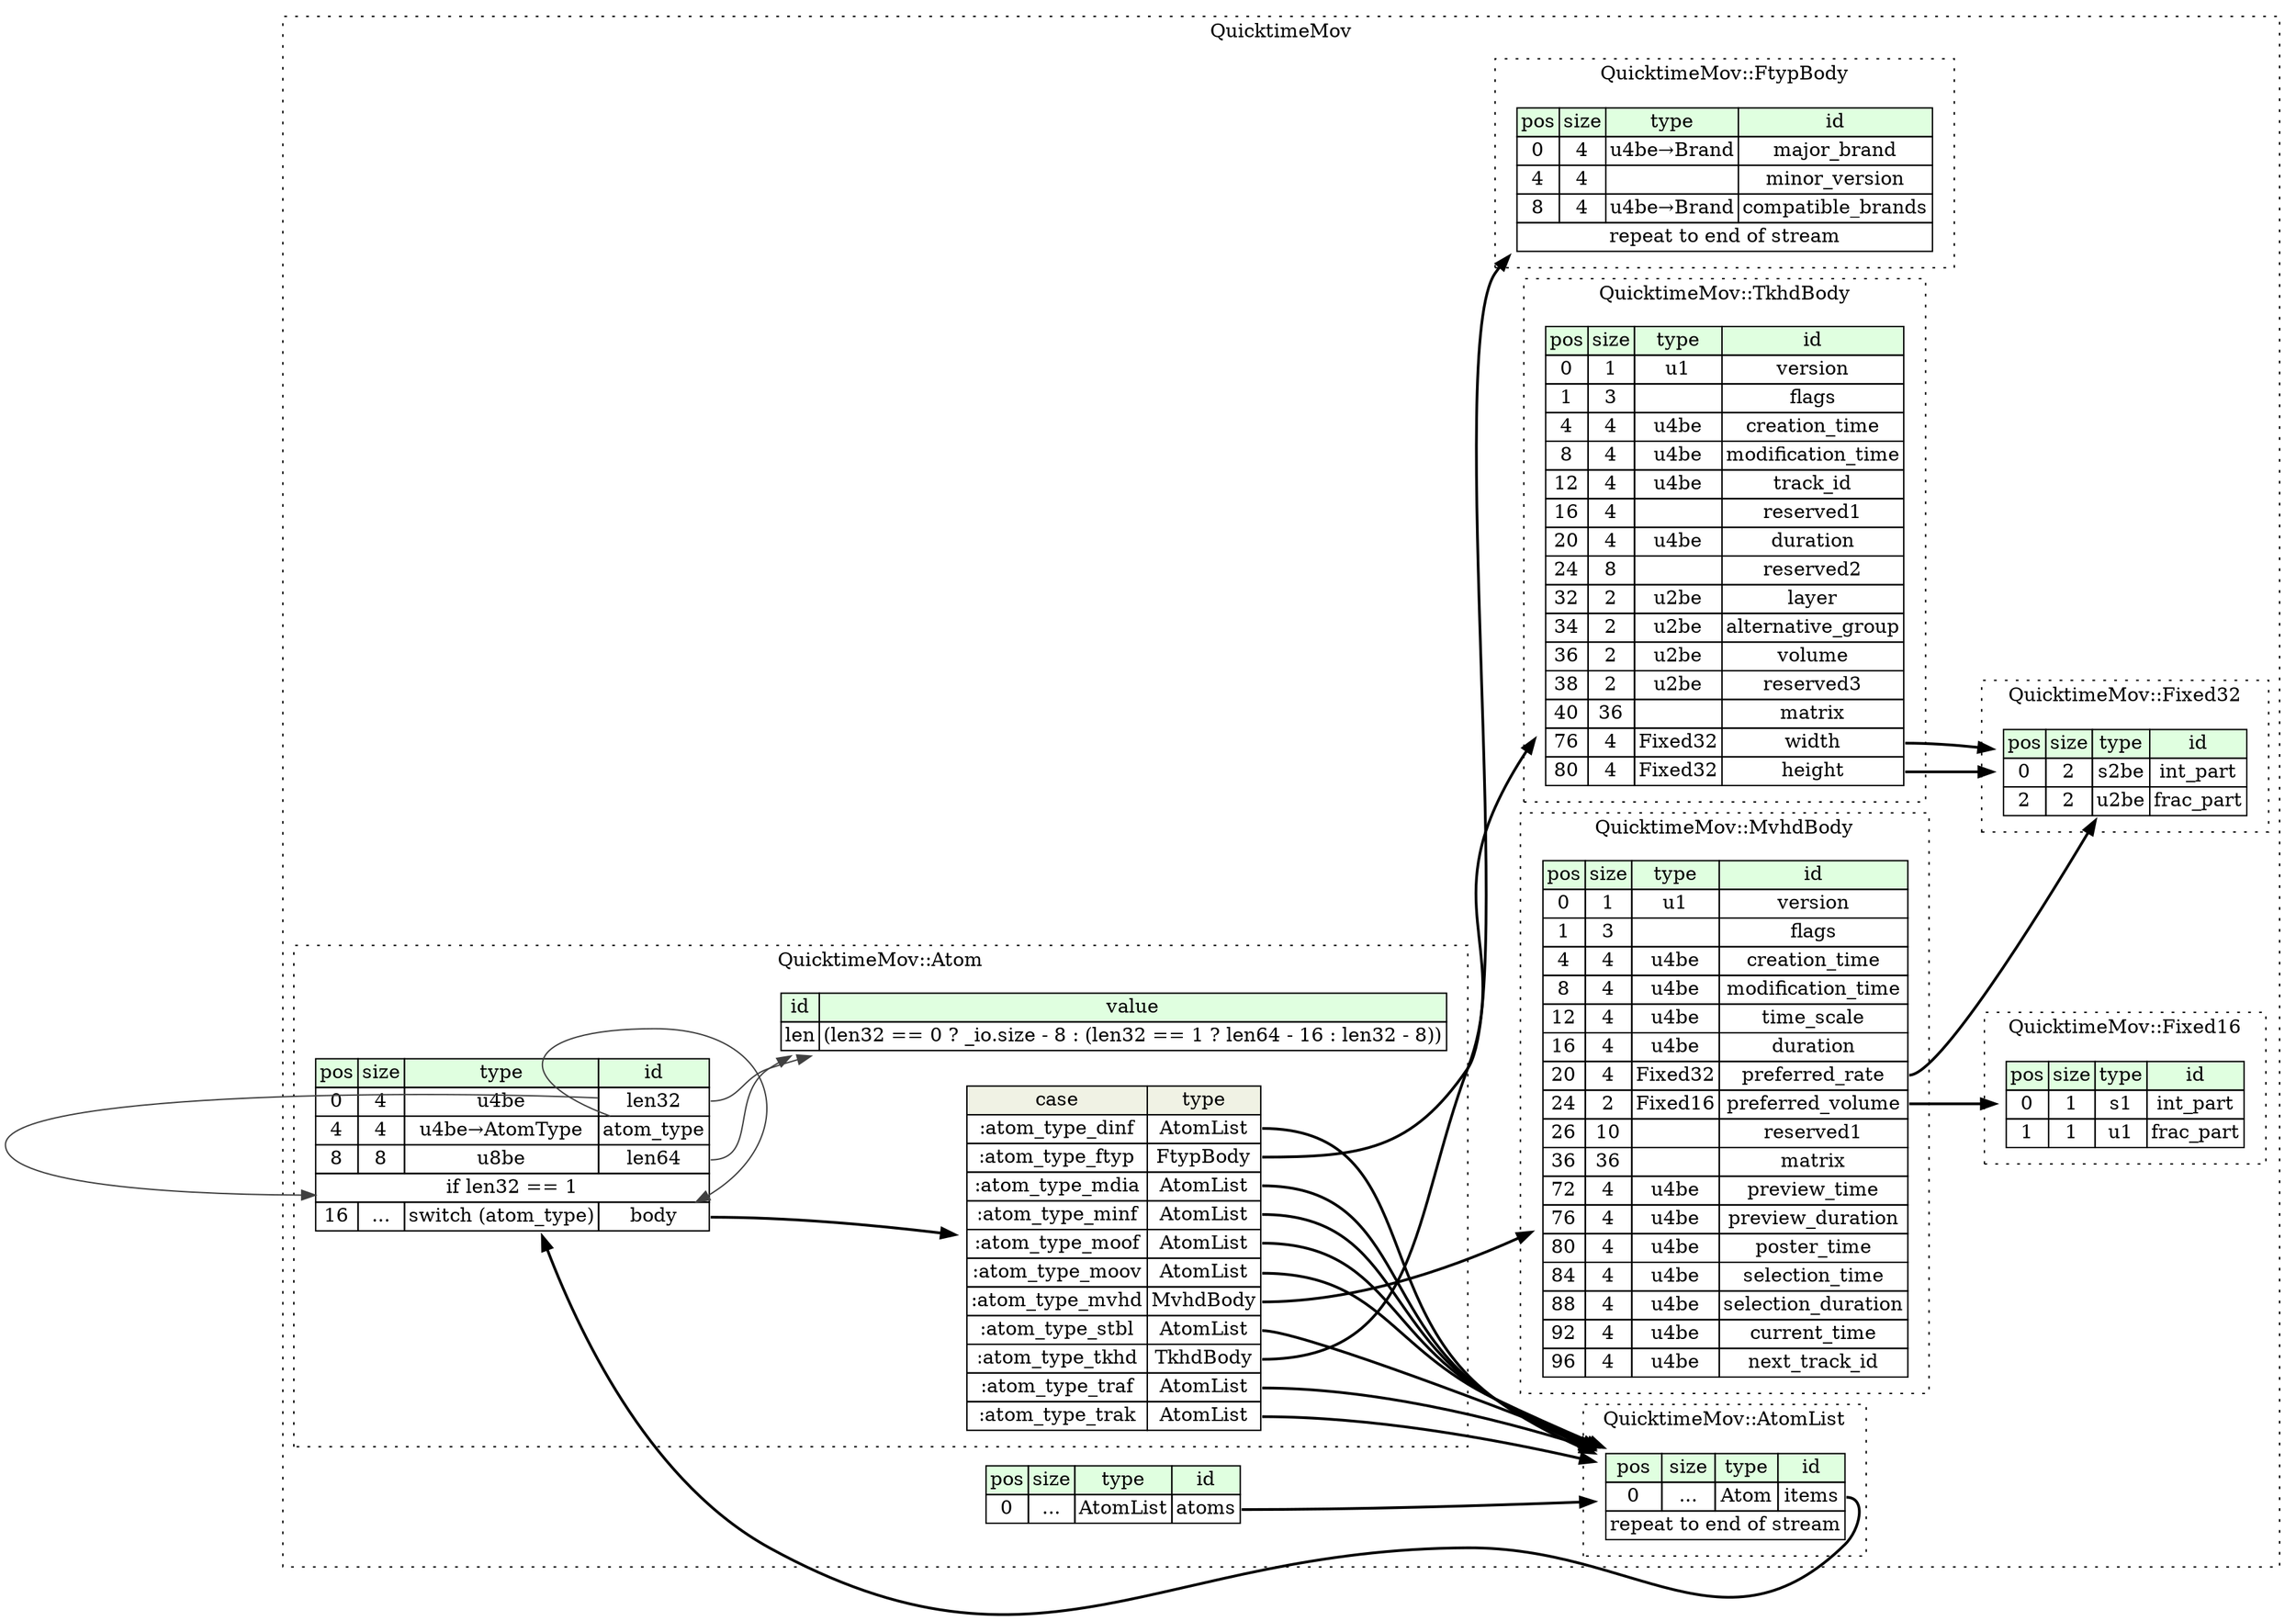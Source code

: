 digraph {
	rankdir=LR;
	node [shape=plaintext];
	subgraph cluster__quicktime_mov {
		label="QuicktimeMov";
		graph[style=dotted];

		quicktime_mov__seq [label=<<TABLE BORDER="0" CELLBORDER="1" CELLSPACING="0">
			<TR><TD BGCOLOR="#E0FFE0">pos</TD><TD BGCOLOR="#E0FFE0">size</TD><TD BGCOLOR="#E0FFE0">type</TD><TD BGCOLOR="#E0FFE0">id</TD></TR>
			<TR><TD PORT="atoms_pos">0</TD><TD PORT="atoms_size">...</TD><TD>AtomList</TD><TD PORT="atoms_type">atoms</TD></TR>
		</TABLE>>];
		subgraph cluster__atom {
			label="QuicktimeMov::Atom";
			graph[style=dotted];

			atom__seq [label=<<TABLE BORDER="0" CELLBORDER="1" CELLSPACING="0">
				<TR><TD BGCOLOR="#E0FFE0">pos</TD><TD BGCOLOR="#E0FFE0">size</TD><TD BGCOLOR="#E0FFE0">type</TD><TD BGCOLOR="#E0FFE0">id</TD></TR>
				<TR><TD PORT="len32_pos">0</TD><TD PORT="len32_size">4</TD><TD>u4be</TD><TD PORT="len32_type">len32</TD></TR>
				<TR><TD PORT="atom_type_pos">4</TD><TD PORT="atom_type_size">4</TD><TD>u4be→AtomType</TD><TD PORT="atom_type_type">atom_type</TD></TR>
				<TR><TD PORT="len64_pos">8</TD><TD PORT="len64_size">8</TD><TD>u8be</TD><TD PORT="len64_type">len64</TD></TR>
				<TR><TD COLSPAN="4" PORT="len64__if">if len32 == 1</TD></TR>
				<TR><TD PORT="body_pos">16</TD><TD PORT="body_size">...</TD><TD>switch (atom_type)</TD><TD PORT="body_type">body</TD></TR>
			</TABLE>>];
			atom__inst__len [label=<<TABLE BORDER="0" CELLBORDER="1" CELLSPACING="0">
				<TR><TD BGCOLOR="#E0FFE0">id</TD><TD BGCOLOR="#E0FFE0">value</TD></TR>
				<TR><TD>len</TD><TD>(len32 == 0 ? _io.size - 8 : (len32 == 1 ? len64 - 16 : len32 - 8))</TD></TR>
			</TABLE>>];
atom__seq_body_switch [label=<<TABLE BORDER="0" CELLBORDER="1" CELLSPACING="0">
	<TR><TD BGCOLOR="#F0F2E4">case</TD><TD BGCOLOR="#F0F2E4">type</TD></TR>
	<TR><TD>:atom_type_dinf</TD><TD PORT="case0">AtomList</TD></TR>
	<TR><TD>:atom_type_ftyp</TD><TD PORT="case1">FtypBody</TD></TR>
	<TR><TD>:atom_type_mdia</TD><TD PORT="case2">AtomList</TD></TR>
	<TR><TD>:atom_type_minf</TD><TD PORT="case3">AtomList</TD></TR>
	<TR><TD>:atom_type_moof</TD><TD PORT="case4">AtomList</TD></TR>
	<TR><TD>:atom_type_moov</TD><TD PORT="case5">AtomList</TD></TR>
	<TR><TD>:atom_type_mvhd</TD><TD PORT="case6">MvhdBody</TD></TR>
	<TR><TD>:atom_type_stbl</TD><TD PORT="case7">AtomList</TD></TR>
	<TR><TD>:atom_type_tkhd</TD><TD PORT="case8">TkhdBody</TD></TR>
	<TR><TD>:atom_type_traf</TD><TD PORT="case9">AtomList</TD></TR>
	<TR><TD>:atom_type_trak</TD><TD PORT="case10">AtomList</TD></TR>
</TABLE>>];
		}
		subgraph cluster__atom_list {
			label="QuicktimeMov::AtomList";
			graph[style=dotted];

			atom_list__seq [label=<<TABLE BORDER="0" CELLBORDER="1" CELLSPACING="0">
				<TR><TD BGCOLOR="#E0FFE0">pos</TD><TD BGCOLOR="#E0FFE0">size</TD><TD BGCOLOR="#E0FFE0">type</TD><TD BGCOLOR="#E0FFE0">id</TD></TR>
				<TR><TD PORT="items_pos">0</TD><TD PORT="items_size">...</TD><TD>Atom</TD><TD PORT="items_type">items</TD></TR>
				<TR><TD COLSPAN="4" PORT="items__repeat">repeat to end of stream</TD></TR>
			</TABLE>>];
		}
		subgraph cluster__fixed16 {
			label="QuicktimeMov::Fixed16";
			graph[style=dotted];

			fixed16__seq [label=<<TABLE BORDER="0" CELLBORDER="1" CELLSPACING="0">
				<TR><TD BGCOLOR="#E0FFE0">pos</TD><TD BGCOLOR="#E0FFE0">size</TD><TD BGCOLOR="#E0FFE0">type</TD><TD BGCOLOR="#E0FFE0">id</TD></TR>
				<TR><TD PORT="int_part_pos">0</TD><TD PORT="int_part_size">1</TD><TD>s1</TD><TD PORT="int_part_type">int_part</TD></TR>
				<TR><TD PORT="frac_part_pos">1</TD><TD PORT="frac_part_size">1</TD><TD>u1</TD><TD PORT="frac_part_type">frac_part</TD></TR>
			</TABLE>>];
		}
		subgraph cluster__fixed32 {
			label="QuicktimeMov::Fixed32";
			graph[style=dotted];

			fixed32__seq [label=<<TABLE BORDER="0" CELLBORDER="1" CELLSPACING="0">
				<TR><TD BGCOLOR="#E0FFE0">pos</TD><TD BGCOLOR="#E0FFE0">size</TD><TD BGCOLOR="#E0FFE0">type</TD><TD BGCOLOR="#E0FFE0">id</TD></TR>
				<TR><TD PORT="int_part_pos">0</TD><TD PORT="int_part_size">2</TD><TD>s2be</TD><TD PORT="int_part_type">int_part</TD></TR>
				<TR><TD PORT="frac_part_pos">2</TD><TD PORT="frac_part_size">2</TD><TD>u2be</TD><TD PORT="frac_part_type">frac_part</TD></TR>
			</TABLE>>];
		}
		subgraph cluster__ftyp_body {
			label="QuicktimeMov::FtypBody";
			graph[style=dotted];

			ftyp_body__seq [label=<<TABLE BORDER="0" CELLBORDER="1" CELLSPACING="0">
				<TR><TD BGCOLOR="#E0FFE0">pos</TD><TD BGCOLOR="#E0FFE0">size</TD><TD BGCOLOR="#E0FFE0">type</TD><TD BGCOLOR="#E0FFE0">id</TD></TR>
				<TR><TD PORT="major_brand_pos">0</TD><TD PORT="major_brand_size">4</TD><TD>u4be→Brand</TD><TD PORT="major_brand_type">major_brand</TD></TR>
				<TR><TD PORT="minor_version_pos">4</TD><TD PORT="minor_version_size">4</TD><TD></TD><TD PORT="minor_version_type">minor_version</TD></TR>
				<TR><TD PORT="compatible_brands_pos">8</TD><TD PORT="compatible_brands_size">4</TD><TD>u4be→Brand</TD><TD PORT="compatible_brands_type">compatible_brands</TD></TR>
				<TR><TD COLSPAN="4" PORT="compatible_brands__repeat">repeat to end of stream</TD></TR>
			</TABLE>>];
		}
		subgraph cluster__mvhd_body {
			label="QuicktimeMov::MvhdBody";
			graph[style=dotted];

			mvhd_body__seq [label=<<TABLE BORDER="0" CELLBORDER="1" CELLSPACING="0">
				<TR><TD BGCOLOR="#E0FFE0">pos</TD><TD BGCOLOR="#E0FFE0">size</TD><TD BGCOLOR="#E0FFE0">type</TD><TD BGCOLOR="#E0FFE0">id</TD></TR>
				<TR><TD PORT="version_pos">0</TD><TD PORT="version_size">1</TD><TD>u1</TD><TD PORT="version_type">version</TD></TR>
				<TR><TD PORT="flags_pos">1</TD><TD PORT="flags_size">3</TD><TD></TD><TD PORT="flags_type">flags</TD></TR>
				<TR><TD PORT="creation_time_pos">4</TD><TD PORT="creation_time_size">4</TD><TD>u4be</TD><TD PORT="creation_time_type">creation_time</TD></TR>
				<TR><TD PORT="modification_time_pos">8</TD><TD PORT="modification_time_size">4</TD><TD>u4be</TD><TD PORT="modification_time_type">modification_time</TD></TR>
				<TR><TD PORT="time_scale_pos">12</TD><TD PORT="time_scale_size">4</TD><TD>u4be</TD><TD PORT="time_scale_type">time_scale</TD></TR>
				<TR><TD PORT="duration_pos">16</TD><TD PORT="duration_size">4</TD><TD>u4be</TD><TD PORT="duration_type">duration</TD></TR>
				<TR><TD PORT="preferred_rate_pos">20</TD><TD PORT="preferred_rate_size">4</TD><TD>Fixed32</TD><TD PORT="preferred_rate_type">preferred_rate</TD></TR>
				<TR><TD PORT="preferred_volume_pos">24</TD><TD PORT="preferred_volume_size">2</TD><TD>Fixed16</TD><TD PORT="preferred_volume_type">preferred_volume</TD></TR>
				<TR><TD PORT="reserved1_pos">26</TD><TD PORT="reserved1_size">10</TD><TD></TD><TD PORT="reserved1_type">reserved1</TD></TR>
				<TR><TD PORT="matrix_pos">36</TD><TD PORT="matrix_size">36</TD><TD></TD><TD PORT="matrix_type">matrix</TD></TR>
				<TR><TD PORT="preview_time_pos">72</TD><TD PORT="preview_time_size">4</TD><TD>u4be</TD><TD PORT="preview_time_type">preview_time</TD></TR>
				<TR><TD PORT="preview_duration_pos">76</TD><TD PORT="preview_duration_size">4</TD><TD>u4be</TD><TD PORT="preview_duration_type">preview_duration</TD></TR>
				<TR><TD PORT="poster_time_pos">80</TD><TD PORT="poster_time_size">4</TD><TD>u4be</TD><TD PORT="poster_time_type">poster_time</TD></TR>
				<TR><TD PORT="selection_time_pos">84</TD><TD PORT="selection_time_size">4</TD><TD>u4be</TD><TD PORT="selection_time_type">selection_time</TD></TR>
				<TR><TD PORT="selection_duration_pos">88</TD><TD PORT="selection_duration_size">4</TD><TD>u4be</TD><TD PORT="selection_duration_type">selection_duration</TD></TR>
				<TR><TD PORT="current_time_pos">92</TD><TD PORT="current_time_size">4</TD><TD>u4be</TD><TD PORT="current_time_type">current_time</TD></TR>
				<TR><TD PORT="next_track_id_pos">96</TD><TD PORT="next_track_id_size">4</TD><TD>u4be</TD><TD PORT="next_track_id_type">next_track_id</TD></TR>
			</TABLE>>];
		}
		subgraph cluster__tkhd_body {
			label="QuicktimeMov::TkhdBody";
			graph[style=dotted];

			tkhd_body__seq [label=<<TABLE BORDER="0" CELLBORDER="1" CELLSPACING="0">
				<TR><TD BGCOLOR="#E0FFE0">pos</TD><TD BGCOLOR="#E0FFE0">size</TD><TD BGCOLOR="#E0FFE0">type</TD><TD BGCOLOR="#E0FFE0">id</TD></TR>
				<TR><TD PORT="version_pos">0</TD><TD PORT="version_size">1</TD><TD>u1</TD><TD PORT="version_type">version</TD></TR>
				<TR><TD PORT="flags_pos">1</TD><TD PORT="flags_size">3</TD><TD></TD><TD PORT="flags_type">flags</TD></TR>
				<TR><TD PORT="creation_time_pos">4</TD><TD PORT="creation_time_size">4</TD><TD>u4be</TD><TD PORT="creation_time_type">creation_time</TD></TR>
				<TR><TD PORT="modification_time_pos">8</TD><TD PORT="modification_time_size">4</TD><TD>u4be</TD><TD PORT="modification_time_type">modification_time</TD></TR>
				<TR><TD PORT="track_id_pos">12</TD><TD PORT="track_id_size">4</TD><TD>u4be</TD><TD PORT="track_id_type">track_id</TD></TR>
				<TR><TD PORT="reserved1_pos">16</TD><TD PORT="reserved1_size">4</TD><TD></TD><TD PORT="reserved1_type">reserved1</TD></TR>
				<TR><TD PORT="duration_pos">20</TD><TD PORT="duration_size">4</TD><TD>u4be</TD><TD PORT="duration_type">duration</TD></TR>
				<TR><TD PORT="reserved2_pos">24</TD><TD PORT="reserved2_size">8</TD><TD></TD><TD PORT="reserved2_type">reserved2</TD></TR>
				<TR><TD PORT="layer_pos">32</TD><TD PORT="layer_size">2</TD><TD>u2be</TD><TD PORT="layer_type">layer</TD></TR>
				<TR><TD PORT="alternative_group_pos">34</TD><TD PORT="alternative_group_size">2</TD><TD>u2be</TD><TD PORT="alternative_group_type">alternative_group</TD></TR>
				<TR><TD PORT="volume_pos">36</TD><TD PORT="volume_size">2</TD><TD>u2be</TD><TD PORT="volume_type">volume</TD></TR>
				<TR><TD PORT="reserved3_pos">38</TD><TD PORT="reserved3_size">2</TD><TD>u2be</TD><TD PORT="reserved3_type">reserved3</TD></TR>
				<TR><TD PORT="matrix_pos">40</TD><TD PORT="matrix_size">36</TD><TD></TD><TD PORT="matrix_type">matrix</TD></TR>
				<TR><TD PORT="width_pos">76</TD><TD PORT="width_size">4</TD><TD>Fixed32</TD><TD PORT="width_type">width</TD></TR>
				<TR><TD PORT="height_pos">80</TD><TD PORT="height_size">4</TD><TD>Fixed32</TD><TD PORT="height_type">height</TD></TR>
			</TABLE>>];
		}
	}
	quicktime_mov__seq:atoms_type -> atom_list__seq [style=bold];
	atom__seq:len32_type -> atom__seq:len64__if [color="#404040"];
	atom__seq:body_type -> atom__seq_body_switch [style=bold];
	atom__seq_body_switch:case0 -> atom_list__seq [style=bold];
	atom__seq_body_switch:case1 -> ftyp_body__seq [style=bold];
	atom__seq_body_switch:case2 -> atom_list__seq [style=bold];
	atom__seq_body_switch:case3 -> atom_list__seq [style=bold];
	atom__seq_body_switch:case4 -> atom_list__seq [style=bold];
	atom__seq_body_switch:case5 -> atom_list__seq [style=bold];
	atom__seq_body_switch:case6 -> mvhd_body__seq [style=bold];
	atom__seq_body_switch:case7 -> atom_list__seq [style=bold];
	atom__seq_body_switch:case8 -> tkhd_body__seq [style=bold];
	atom__seq_body_switch:case9 -> atom_list__seq [style=bold];
	atom__seq_body_switch:case10 -> atom_list__seq [style=bold];
	atom__seq:atom_type_type -> atom__seq:body_type [color="#404040"];
	atom__seq:len32_type -> atom__inst__len [color="#404040"];
	atom__seq:len64_type -> atom__inst__len [color="#404040"];
	atom_list__seq:items_type -> atom__seq [style=bold];
	mvhd_body__seq:preferred_rate_type -> fixed32__seq [style=bold];
	mvhd_body__seq:preferred_volume_type -> fixed16__seq [style=bold];
	tkhd_body__seq:width_type -> fixed32__seq [style=bold];
	tkhd_body__seq:height_type -> fixed32__seq [style=bold];
}
